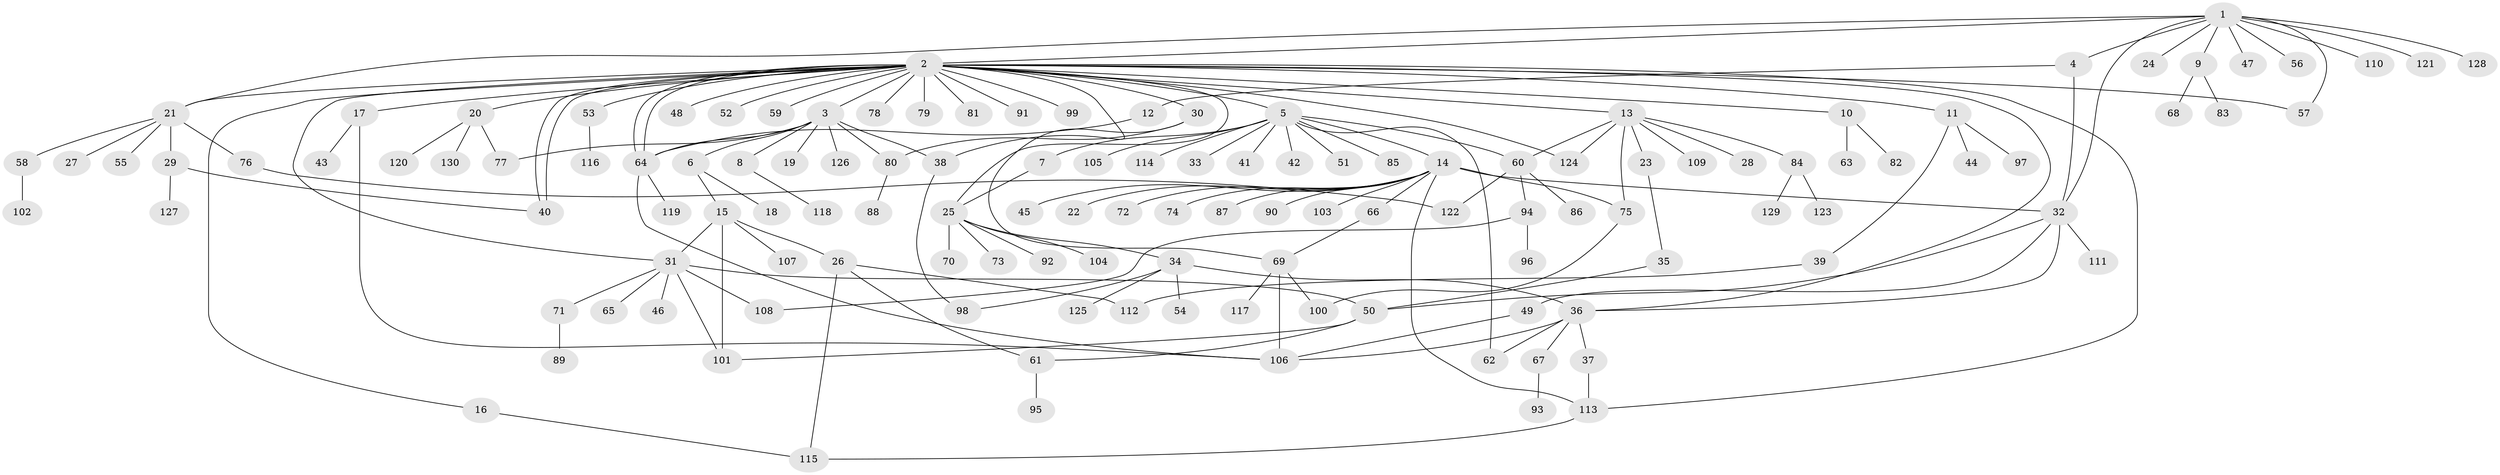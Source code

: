 // Generated by graph-tools (version 1.1) at 2025/35/03/09/25 02:35:48]
// undirected, 130 vertices, 168 edges
graph export_dot {
graph [start="1"]
  node [color=gray90,style=filled];
  1;
  2;
  3;
  4;
  5;
  6;
  7;
  8;
  9;
  10;
  11;
  12;
  13;
  14;
  15;
  16;
  17;
  18;
  19;
  20;
  21;
  22;
  23;
  24;
  25;
  26;
  27;
  28;
  29;
  30;
  31;
  32;
  33;
  34;
  35;
  36;
  37;
  38;
  39;
  40;
  41;
  42;
  43;
  44;
  45;
  46;
  47;
  48;
  49;
  50;
  51;
  52;
  53;
  54;
  55;
  56;
  57;
  58;
  59;
  60;
  61;
  62;
  63;
  64;
  65;
  66;
  67;
  68;
  69;
  70;
  71;
  72;
  73;
  74;
  75;
  76;
  77;
  78;
  79;
  80;
  81;
  82;
  83;
  84;
  85;
  86;
  87;
  88;
  89;
  90;
  91;
  92;
  93;
  94;
  95;
  96;
  97;
  98;
  99;
  100;
  101;
  102;
  103;
  104;
  105;
  106;
  107;
  108;
  109;
  110;
  111;
  112;
  113;
  114;
  115;
  116;
  117;
  118;
  119;
  120;
  121;
  122;
  123;
  124;
  125;
  126;
  127;
  128;
  129;
  130;
  1 -- 2;
  1 -- 4;
  1 -- 9;
  1 -- 21;
  1 -- 24;
  1 -- 32;
  1 -- 47;
  1 -- 56;
  1 -- 57;
  1 -- 110;
  1 -- 121;
  1 -- 128;
  2 -- 3;
  2 -- 5;
  2 -- 10;
  2 -- 11;
  2 -- 13;
  2 -- 16;
  2 -- 17;
  2 -- 20;
  2 -- 21;
  2 -- 25;
  2 -- 30;
  2 -- 31;
  2 -- 36;
  2 -- 38;
  2 -- 40;
  2 -- 40;
  2 -- 48;
  2 -- 52;
  2 -- 53;
  2 -- 57;
  2 -- 59;
  2 -- 64;
  2 -- 64;
  2 -- 78;
  2 -- 79;
  2 -- 81;
  2 -- 91;
  2 -- 99;
  2 -- 113;
  2 -- 124;
  3 -- 6;
  3 -- 8;
  3 -- 19;
  3 -- 38;
  3 -- 64;
  3 -- 77;
  3 -- 80;
  3 -- 126;
  4 -- 12;
  4 -- 32;
  5 -- 7;
  5 -- 14;
  5 -- 33;
  5 -- 41;
  5 -- 42;
  5 -- 51;
  5 -- 60;
  5 -- 62;
  5 -- 85;
  5 -- 105;
  5 -- 114;
  6 -- 15;
  6 -- 18;
  7 -- 25;
  8 -- 118;
  9 -- 68;
  9 -- 83;
  10 -- 63;
  10 -- 82;
  11 -- 39;
  11 -- 44;
  11 -- 97;
  12 -- 64;
  13 -- 23;
  13 -- 28;
  13 -- 60;
  13 -- 75;
  13 -- 84;
  13 -- 109;
  13 -- 124;
  14 -- 22;
  14 -- 32;
  14 -- 45;
  14 -- 66;
  14 -- 72;
  14 -- 74;
  14 -- 75;
  14 -- 87;
  14 -- 90;
  14 -- 103;
  14 -- 113;
  15 -- 26;
  15 -- 31;
  15 -- 101;
  15 -- 107;
  16 -- 115;
  17 -- 43;
  17 -- 106;
  20 -- 77;
  20 -- 120;
  20 -- 130;
  21 -- 27;
  21 -- 29;
  21 -- 55;
  21 -- 58;
  21 -- 76;
  23 -- 35;
  25 -- 34;
  25 -- 70;
  25 -- 73;
  25 -- 92;
  25 -- 104;
  26 -- 61;
  26 -- 112;
  26 -- 115;
  29 -- 40;
  29 -- 127;
  30 -- 69;
  30 -- 80;
  31 -- 46;
  31 -- 50;
  31 -- 65;
  31 -- 71;
  31 -- 101;
  31 -- 108;
  32 -- 36;
  32 -- 49;
  32 -- 50;
  32 -- 111;
  34 -- 36;
  34 -- 54;
  34 -- 98;
  34 -- 125;
  35 -- 50;
  36 -- 37;
  36 -- 62;
  36 -- 67;
  36 -- 106;
  37 -- 113;
  38 -- 98;
  39 -- 112;
  49 -- 106;
  50 -- 61;
  50 -- 101;
  53 -- 116;
  58 -- 102;
  60 -- 86;
  60 -- 94;
  60 -- 122;
  61 -- 95;
  64 -- 106;
  64 -- 119;
  66 -- 69;
  67 -- 93;
  69 -- 100;
  69 -- 106;
  69 -- 117;
  71 -- 89;
  75 -- 100;
  76 -- 122;
  80 -- 88;
  84 -- 123;
  84 -- 129;
  94 -- 96;
  94 -- 108;
  113 -- 115;
}
